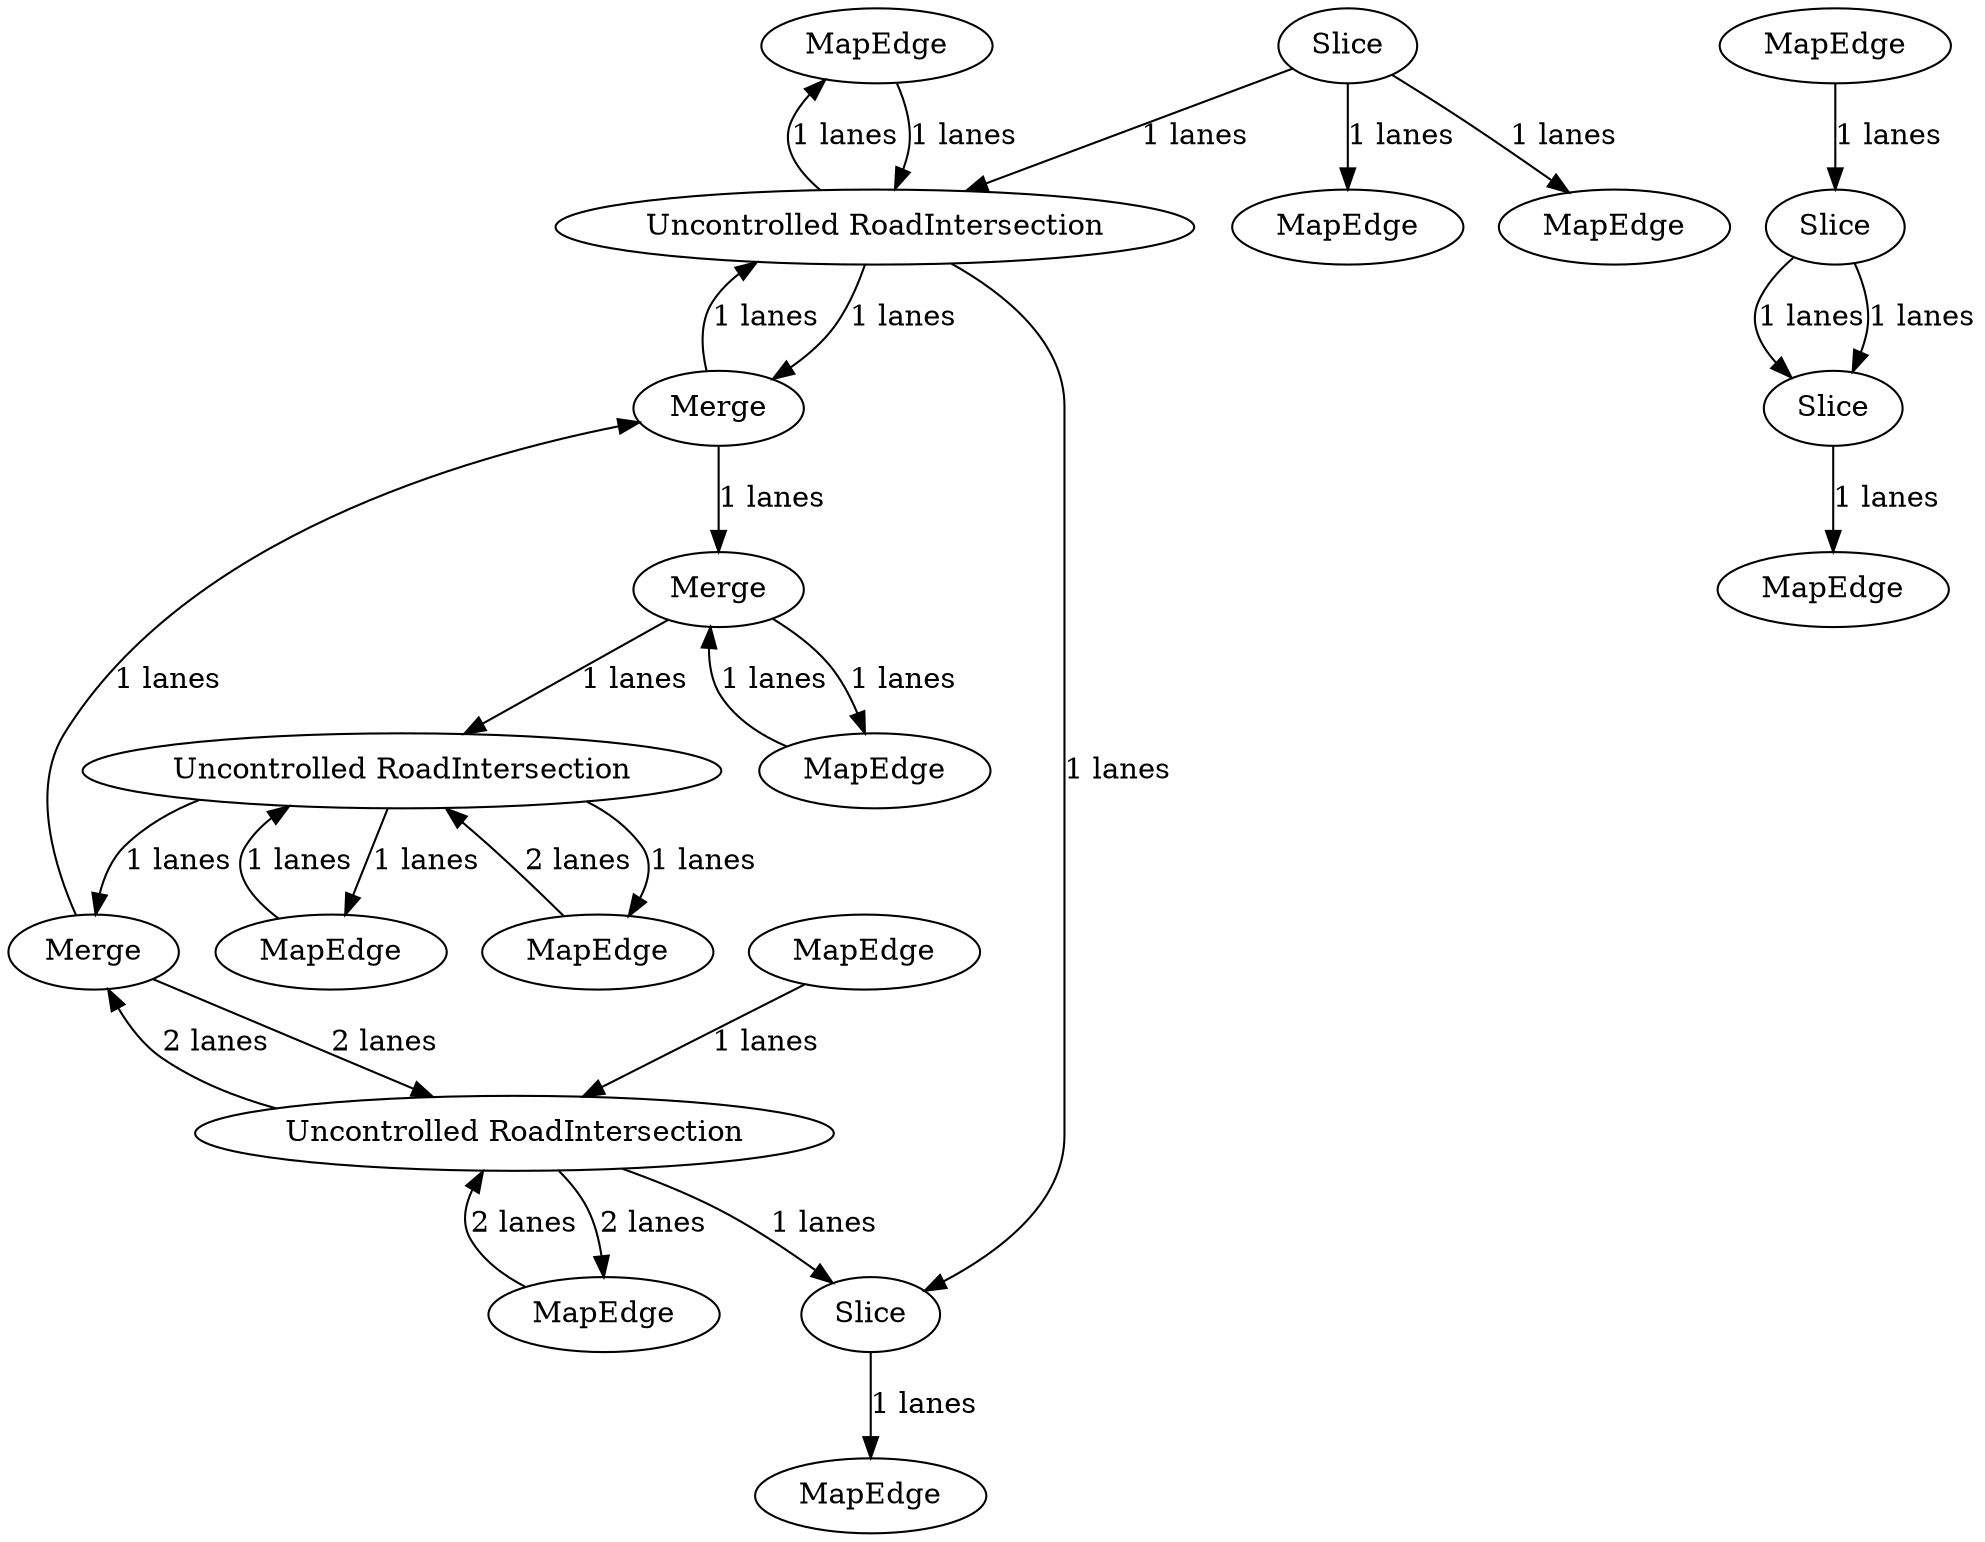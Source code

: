 digraph {
    0 [ label = "MapEdge" ]
    1 [ label = "Merge" ]
    2 [ label = "MapEdge" ]
    3 [ label = "Merge" ]
    4 [ label = "MapEdge" ]
    5 [ label = "Uncontrolled RoadIntersection" ]
    6 [ label = "Merge" ]
    7 [ label = "MapEdge" ]
    8 [ label = "Slice" ]
    9 [ label = "Slice" ]
    10 [ label = "Slice" ]
    11 [ label = "Uncontrolled RoadIntersection" ]
    12 [ label = "MapEdge" ]
    13 [ label = "MapEdge" ]
    14 [ label = "MapEdge" ]
    15 [ label = "MapEdge" ]
    16 [ label = "MapEdge" ]
    17 [ label = "MapEdge" ]
    18 [ label = "Uncontrolled RoadIntersection" ]
    19 [ label = "Slice" ]
    20 [ label = "MapEdge" ]
    0 -> 18 [ label = "1 lanes" ]
    18 -> 0 [ label = "1 lanes" ]
    18 -> 1 [ label = "1 lanes" ]
    1 -> 18 [ label = "1 lanes" ]
    2 -> 3 [ label = "1 lanes" ]
    3 -> 2 [ label = "1 lanes" ]
    4 -> 5 [ label = "2 lanes" ]
    5 -> 4 [ label = "1 lanes" ]
    6 -> 11 [ label = "2 lanes" ]
    11 -> 6 [ label = "2 lanes" ]
    11 -> 7 [ label = "2 lanes" ]
    7 -> 11 [ label = "2 lanes" ]
    9 -> 8 [ label = "1 lanes" ]
    11 -> 10 [ label = "1 lanes" ]
    12 -> 11 [ label = "1 lanes" ]
    10 -> 13 [ label = "1 lanes" ]
    19 -> 14 [ label = "1 lanes" ]
    8 -> 15 [ label = "1 lanes" ]
    9 -> 8 [ label = "1 lanes" ]
    16 -> 9 [ label = "1 lanes" ]
    19 -> 17 [ label = "1 lanes" ]
    18 -> 10 [ label = "1 lanes" ]
    19 -> 18 [ label = "1 lanes" ]
    5 -> 20 [ label = "1 lanes" ]
    20 -> 5 [ label = "1 lanes" ]
    5 -> 6 [ label = "1 lanes" ]
    6 -> 1 [ label = "1 lanes" ]
    1 -> 3 [ label = "1 lanes" ]
    3 -> 5 [ label = "1 lanes" ]
}
